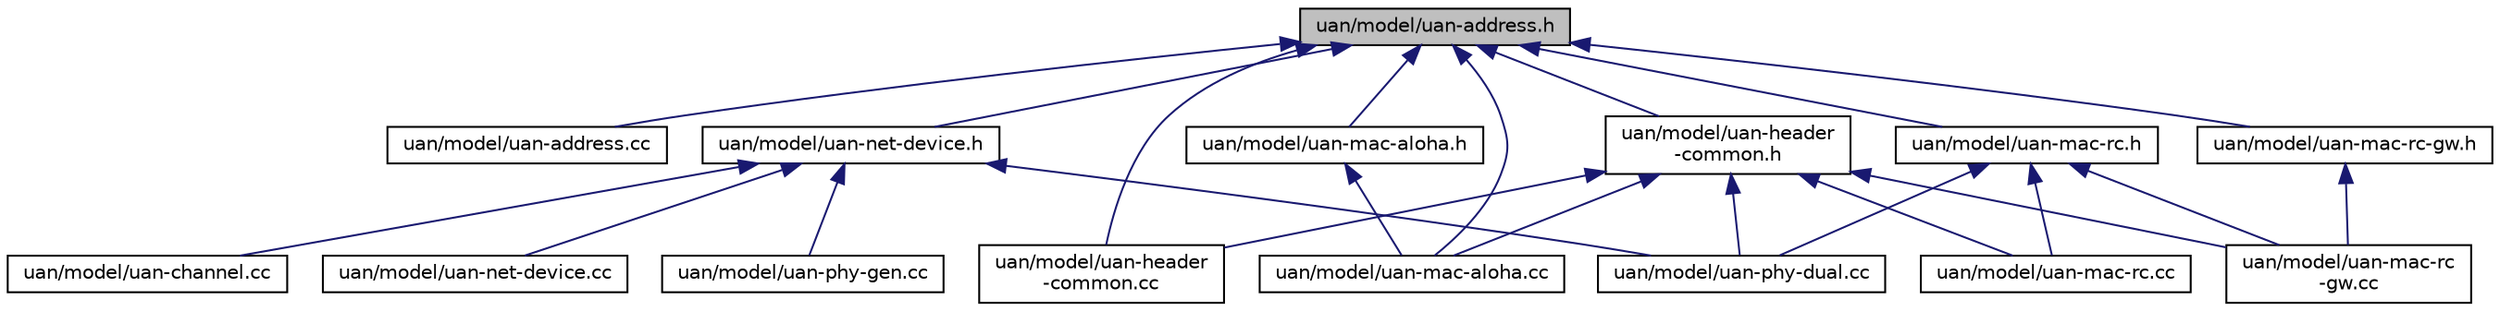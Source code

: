 digraph "uan/model/uan-address.h"
{
  edge [fontname="Helvetica",fontsize="10",labelfontname="Helvetica",labelfontsize="10"];
  node [fontname="Helvetica",fontsize="10",shape=record];
  Node1 [label="uan/model/uan-address.h",height=0.2,width=0.4,color="black", fillcolor="grey75", style="filled", fontcolor="black"];
  Node1 -> Node2 [dir="back",color="midnightblue",fontsize="10",style="solid"];
  Node2 [label="uan/model/uan-address.cc",height=0.2,width=0.4,color="black", fillcolor="white", style="filled",URL="$d9/d33/uan-address_8cc.html"];
  Node1 -> Node3 [dir="back",color="midnightblue",fontsize="10",style="solid"];
  Node3 [label="uan/model/uan-net-device.h",height=0.2,width=0.4,color="black", fillcolor="white", style="filled",URL="$d0/df7/uan-net-device_8h.html"];
  Node3 -> Node4 [dir="back",color="midnightblue",fontsize="10",style="solid"];
  Node4 [label="uan/model/uan-channel.cc",height=0.2,width=0.4,color="black", fillcolor="white", style="filled",URL="$d9/d2f/uan-channel_8cc.html"];
  Node3 -> Node5 [dir="back",color="midnightblue",fontsize="10",style="solid"];
  Node5 [label="uan/model/uan-net-device.cc",height=0.2,width=0.4,color="black", fillcolor="white", style="filled",URL="$d8/dce/uan-net-device_8cc.html"];
  Node3 -> Node6 [dir="back",color="midnightblue",fontsize="10",style="solid"];
  Node6 [label="uan/model/uan-phy-dual.cc",height=0.2,width=0.4,color="black", fillcolor="white", style="filled",URL="$dd/d63/uan-phy-dual_8cc.html"];
  Node3 -> Node7 [dir="back",color="midnightblue",fontsize="10",style="solid"];
  Node7 [label="uan/model/uan-phy-gen.cc",height=0.2,width=0.4,color="black", fillcolor="white", style="filled",URL="$d8/da0/uan-phy-gen_8cc.html"];
  Node1 -> Node8 [dir="back",color="midnightblue",fontsize="10",style="solid"];
  Node8 [label="uan/model/uan-header\l-common.h",height=0.2,width=0.4,color="black", fillcolor="white", style="filled",URL="$d5/d76/uan-header-common_8h.html"];
  Node8 -> Node9 [dir="back",color="midnightblue",fontsize="10",style="solid"];
  Node9 [label="uan/model/uan-header\l-common.cc",height=0.2,width=0.4,color="black", fillcolor="white", style="filled",URL="$d2/d94/uan-header-common_8cc.html"];
  Node8 -> Node10 [dir="back",color="midnightblue",fontsize="10",style="solid"];
  Node10 [label="uan/model/uan-mac-aloha.cc",height=0.2,width=0.4,color="black", fillcolor="white", style="filled",URL="$dd/d7c/uan-mac-aloha_8cc.html"];
  Node8 -> Node11 [dir="back",color="midnightblue",fontsize="10",style="solid"];
  Node11 [label="uan/model/uan-mac-rc\l-gw.cc",height=0.2,width=0.4,color="black", fillcolor="white", style="filled",URL="$dd/d30/uan-mac-rc-gw_8cc.html"];
  Node8 -> Node12 [dir="back",color="midnightblue",fontsize="10",style="solid"];
  Node12 [label="uan/model/uan-mac-rc.cc",height=0.2,width=0.4,color="black", fillcolor="white", style="filled",URL="$d5/d29/uan-mac-rc_8cc.html"];
  Node8 -> Node6 [dir="back",color="midnightblue",fontsize="10",style="solid"];
  Node1 -> Node9 [dir="back",color="midnightblue",fontsize="10",style="solid"];
  Node1 -> Node13 [dir="back",color="midnightblue",fontsize="10",style="solid"];
  Node13 [label="uan/model/uan-mac-aloha.h",height=0.2,width=0.4,color="black", fillcolor="white", style="filled",URL="$d7/dc0/uan-mac-aloha_8h.html"];
  Node13 -> Node10 [dir="back",color="midnightblue",fontsize="10",style="solid"];
  Node1 -> Node10 [dir="back",color="midnightblue",fontsize="10",style="solid"];
  Node1 -> Node14 [dir="back",color="midnightblue",fontsize="10",style="solid"];
  Node14 [label="uan/model/uan-mac-rc-gw.h",height=0.2,width=0.4,color="black", fillcolor="white", style="filled",URL="$d1/d51/uan-mac-rc-gw_8h.html"];
  Node14 -> Node11 [dir="back",color="midnightblue",fontsize="10",style="solid"];
  Node1 -> Node15 [dir="back",color="midnightblue",fontsize="10",style="solid"];
  Node15 [label="uan/model/uan-mac-rc.h",height=0.2,width=0.4,color="black", fillcolor="white", style="filled",URL="$d2/d2e/uan-mac-rc_8h.html"];
  Node15 -> Node11 [dir="back",color="midnightblue",fontsize="10",style="solid"];
  Node15 -> Node12 [dir="back",color="midnightblue",fontsize="10",style="solid"];
  Node15 -> Node6 [dir="back",color="midnightblue",fontsize="10",style="solid"];
}
